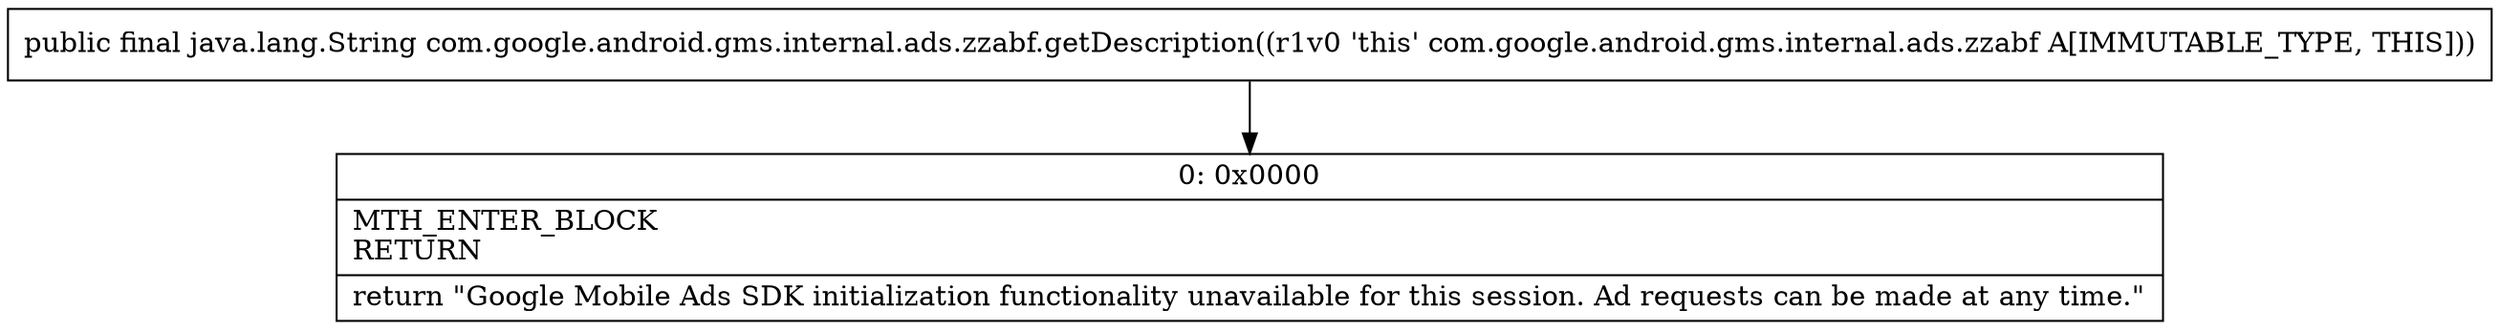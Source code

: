 digraph "CFG forcom.google.android.gms.internal.ads.zzabf.getDescription()Ljava\/lang\/String;" {
Node_0 [shape=record,label="{0\:\ 0x0000|MTH_ENTER_BLOCK\lRETURN\l|return \"Google Mobile Ads SDK initialization functionality unavailable for this session. Ad requests can be made at any time.\"\l}"];
MethodNode[shape=record,label="{public final java.lang.String com.google.android.gms.internal.ads.zzabf.getDescription((r1v0 'this' com.google.android.gms.internal.ads.zzabf A[IMMUTABLE_TYPE, THIS])) }"];
MethodNode -> Node_0;
}

